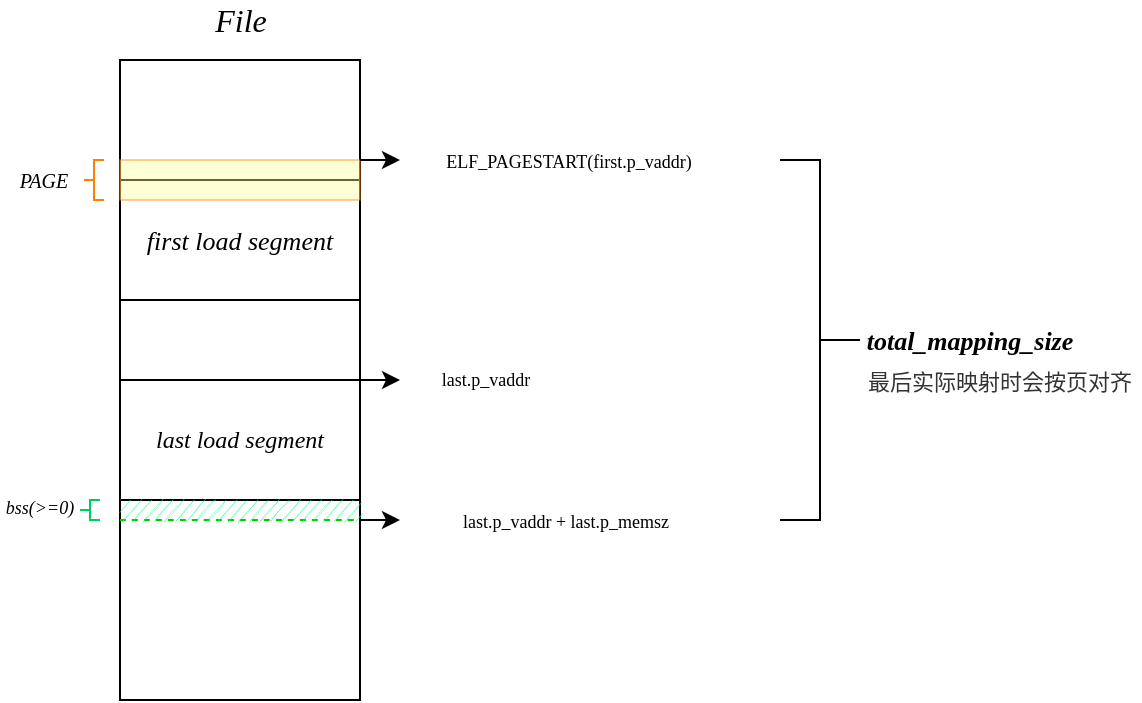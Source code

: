 <mxfile version="14.5.1" type="device"><diagram id="aFKAdWHUibQrniMnK3Ez" name="第 1 页"><mxGraphModel dx="670" dy="387" grid="1" gridSize="10" guides="1" tooltips="1" connect="1" arrows="1" fold="1" page="1" pageScale="1" pageWidth="827" pageHeight="1169" math="0" shadow="0"><root><mxCell id="0"/><mxCell id="1" parent="0"/><mxCell id="Vheug9ltSRmlvwmZs3Uh-1" value="" style="rounded=0;whiteSpace=wrap;html=1;" parent="1" vertex="1"><mxGeometry x="120" y="160" width="120" height="60" as="geometry"/></mxCell><mxCell id="Vheug9ltSRmlvwmZs3Uh-2" value="first load segment" style="rounded=0;whiteSpace=wrap;html=1;fontStyle=2;fontFamily=Comic Sans MS;fontSize=13;" parent="1" vertex="1"><mxGeometry x="120" y="220" width="120" height="60" as="geometry"/></mxCell><mxCell id="Vheug9ltSRmlvwmZs3Uh-4" value="" style="rounded=0;whiteSpace=wrap;html=1;" parent="1" vertex="1"><mxGeometry x="120" y="280" width="120" height="200" as="geometry"/></mxCell><mxCell id="Vheug9ltSRmlvwmZs3Uh-5" value="&lt;font style=&quot;font-size: 16px&quot; face=&quot;Comic Sans MS&quot;&gt;File&lt;/font&gt;" style="text;html=1;resizable=0;autosize=1;align=center;verticalAlign=middle;points=[];fillColor=none;strokeColor=none;rounded=0;fontStyle=2" parent="1" vertex="1"><mxGeometry x="160" y="130" width="40" height="20" as="geometry"/></mxCell><mxCell id="Vheug9ltSRmlvwmZs3Uh-6" value="&lt;span style=&quot;font-family: &amp;quot;comic sans ms&amp;quot;; font-size: 12px; font-style: italic;&quot;&gt;last load segment&lt;/span&gt;" style="rounded=0;whiteSpace=wrap;html=1;fontSize=12;" parent="1" vertex="1"><mxGeometry x="120" y="320" width="120" height="60" as="geometry"/></mxCell><mxCell id="Vheug9ltSRmlvwmZs3Uh-7" value="&lt;font face=&quot;Monaco&quot; style=&quot;font-size: 9px;&quot;&gt;last.p_vaddr&lt;/font&gt;" style="text;html=1;strokeColor=none;fillColor=none;align=center;verticalAlign=middle;whiteSpace=wrap;rounded=0;fontFamily=Comic Sans MS;fontSize=9;" parent="1" vertex="1"><mxGeometry x="257.5" y="310" width="90" height="20" as="geometry"/></mxCell><mxCell id="Vheug9ltSRmlvwmZs3Uh-8" value="" style="endArrow=classic;html=1;fontFamily=Comic Sans MS;fontSize=14;" parent="1" edge="1"><mxGeometry width="50" height="50" relative="1" as="geometry"><mxPoint x="240" y="320" as="sourcePoint"/><mxPoint x="260" y="320" as="targetPoint"/></mxGeometry></mxCell><mxCell id="Vheug9ltSRmlvwmZs3Uh-14" value="&lt;font face=&quot;Monaco&quot; style=&quot;font-size: 9px&quot;&gt;last.p_vaddr + last.p_memsz&lt;/font&gt;" style="text;html=1;strokeColor=none;fillColor=none;align=center;verticalAlign=middle;whiteSpace=wrap;rounded=0;fontFamily=Comic Sans MS;fontSize=14;" parent="1" vertex="1"><mxGeometry x="257.5" y="380" width="170" height="20" as="geometry"/></mxCell><mxCell id="Vheug9ltSRmlvwmZs3Uh-15" value="" style="endArrow=classic;html=1;fontFamily=Comic Sans MS;fontSize=14;" parent="1" edge="1"><mxGeometry width="50" height="50" relative="1" as="geometry"><mxPoint x="240" y="390" as="sourcePoint"/><mxPoint x="260" y="390" as="targetPoint"/></mxGeometry></mxCell><mxCell id="Vheug9ltSRmlvwmZs3Uh-16" value="" style="endArrow=none;html=1;fontFamily=Comic Sans MS;fontSize=14;dashed=1;curved=1;strokeColor=#00CC00;" parent="1" edge="1"><mxGeometry width="50" height="50" relative="1" as="geometry"><mxPoint x="120" y="390" as="sourcePoint"/><mxPoint x="240" y="390" as="targetPoint"/></mxGeometry></mxCell><mxCell id="Vheug9ltSRmlvwmZs3Uh-17" value="" style="strokeWidth=1;html=1;shape=mxgraph.flowchart.annotation_2;align=left;labelPosition=right;pointerEvents=1;fontFamily=Comic Sans MS;fontSize=14;strokeColor=#00CC66;" parent="1" vertex="1"><mxGeometry x="100" y="380" width="10" height="10" as="geometry"/></mxCell><mxCell id="Vheug9ltSRmlvwmZs3Uh-18" value="&lt;font style=&quot;font-size: 9px&quot;&gt;&lt;i&gt;bss(&amp;gt;=0)&lt;/i&gt;&lt;/font&gt;" style="text;html=1;strokeColor=none;fillColor=none;align=center;verticalAlign=middle;whiteSpace=wrap;rounded=0;fontFamily=Comic Sans MS;fontSize=14;" parent="1" vertex="1"><mxGeometry x="60" y="375" width="40" height="15" as="geometry"/></mxCell><mxCell id="Vheug9ltSRmlvwmZs3Uh-19" value="" style="rounded=0;whiteSpace=wrap;html=1;strokeWidth=1;strokeColor=none;opacity=40;glass=0;sketch=1;fillStyle=hachure;shadow=0;fillColor=#00FF80;" parent="1" vertex="1"><mxGeometry x="120" y="380" width="120" height="10" as="geometry"/></mxCell><mxCell id="Vheug9ltSRmlvwmZs3Uh-20" value="" style="rounded=0;whiteSpace=wrap;html=1;strokeWidth=1;opacity=40;fillColor=#FFFF99;strokeColor=#FF8000;" parent="1" vertex="1"><mxGeometry x="120" y="210" width="120" height="20" as="geometry"/></mxCell><mxCell id="Vheug9ltSRmlvwmZs3Uh-21" value="&lt;font face=&quot;Monaco&quot; style=&quot;font-size: 9px&quot;&gt;ELF_PAGESTART(first.p_vaddr)&lt;/font&gt;" style="text;html=1;strokeColor=none;fillColor=none;align=center;verticalAlign=middle;whiteSpace=wrap;rounded=0;fontFamily=Comic Sans MS;fontSize=14;" parent="1" vertex="1"><mxGeometry x="257.5" y="200" width="172.5" height="20" as="geometry"/></mxCell><mxCell id="Vheug9ltSRmlvwmZs3Uh-22" value="" style="endArrow=classic;html=1;fontFamily=Comic Sans MS;fontSize=14;" parent="1" edge="1"><mxGeometry width="50" height="50" relative="1" as="geometry"><mxPoint x="240" y="210" as="sourcePoint"/><mxPoint x="260" y="210" as="targetPoint"/></mxGeometry></mxCell><mxCell id="Vheug9ltSRmlvwmZs3Uh-23" value="" style="strokeWidth=1;html=1;shape=mxgraph.flowchart.annotation_2;align=left;labelPosition=right;pointerEvents=1;fontFamily=Comic Sans MS;fontSize=14;strokeColor=#FF8000;" parent="1" vertex="1"><mxGeometry x="102" y="210" width="10" height="20" as="geometry"/></mxCell><mxCell id="Vheug9ltSRmlvwmZs3Uh-24" value="&lt;font size=&quot;1&quot; face=&quot;Georgia&quot;&gt;&lt;i&gt;PAGE&lt;/i&gt;&lt;/font&gt;" style="text;html=1;strokeColor=none;fillColor=none;align=center;verticalAlign=middle;whiteSpace=wrap;rounded=0;fontFamily=Comic Sans MS;fontSize=14;" parent="1" vertex="1"><mxGeometry x="62" y="212.5" width="40" height="15" as="geometry"/></mxCell><mxCell id="Vheug9ltSRmlvwmZs3Uh-26" value="" style="strokeWidth=1;html=1;shape=mxgraph.flowchart.annotation_2;align=left;labelPosition=right;pointerEvents=1;fillColor=#FFFF99;fontFamily=Comic Sans MS;fontSize=9;rotation=-180;" parent="1" vertex="1"><mxGeometry x="450" y="210" width="40" height="180" as="geometry"/></mxCell><mxCell id="Vheug9ltSRmlvwmZs3Uh-27" value="total_mapping_size" style="text;html=1;strokeColor=none;fillColor=none;align=center;verticalAlign=middle;whiteSpace=wrap;rounded=0;fontFamily=Comic Sans MS;fontSize=13;fontStyle=3" parent="1" vertex="1"><mxGeometry x="490" y="290" width="110" height="20" as="geometry"/></mxCell><mxCell id="Vheug9ltSRmlvwmZs3Uh-29" value="&lt;font style=&quot;font-size: 11px&quot;&gt;最后实际映射时会按页对齐&lt;/font&gt;" style="text;html=1;strokeColor=none;fillColor=none;align=center;verticalAlign=middle;whiteSpace=wrap;rounded=0;shadow=0;glass=0;sketch=1;fontFamily=Comic Sans MS;fontSize=13;fontColor=#333333;" parent="1" vertex="1"><mxGeometry x="490" y="310" width="140" height="20" as="geometry"/></mxCell></root></mxGraphModel></diagram></mxfile>